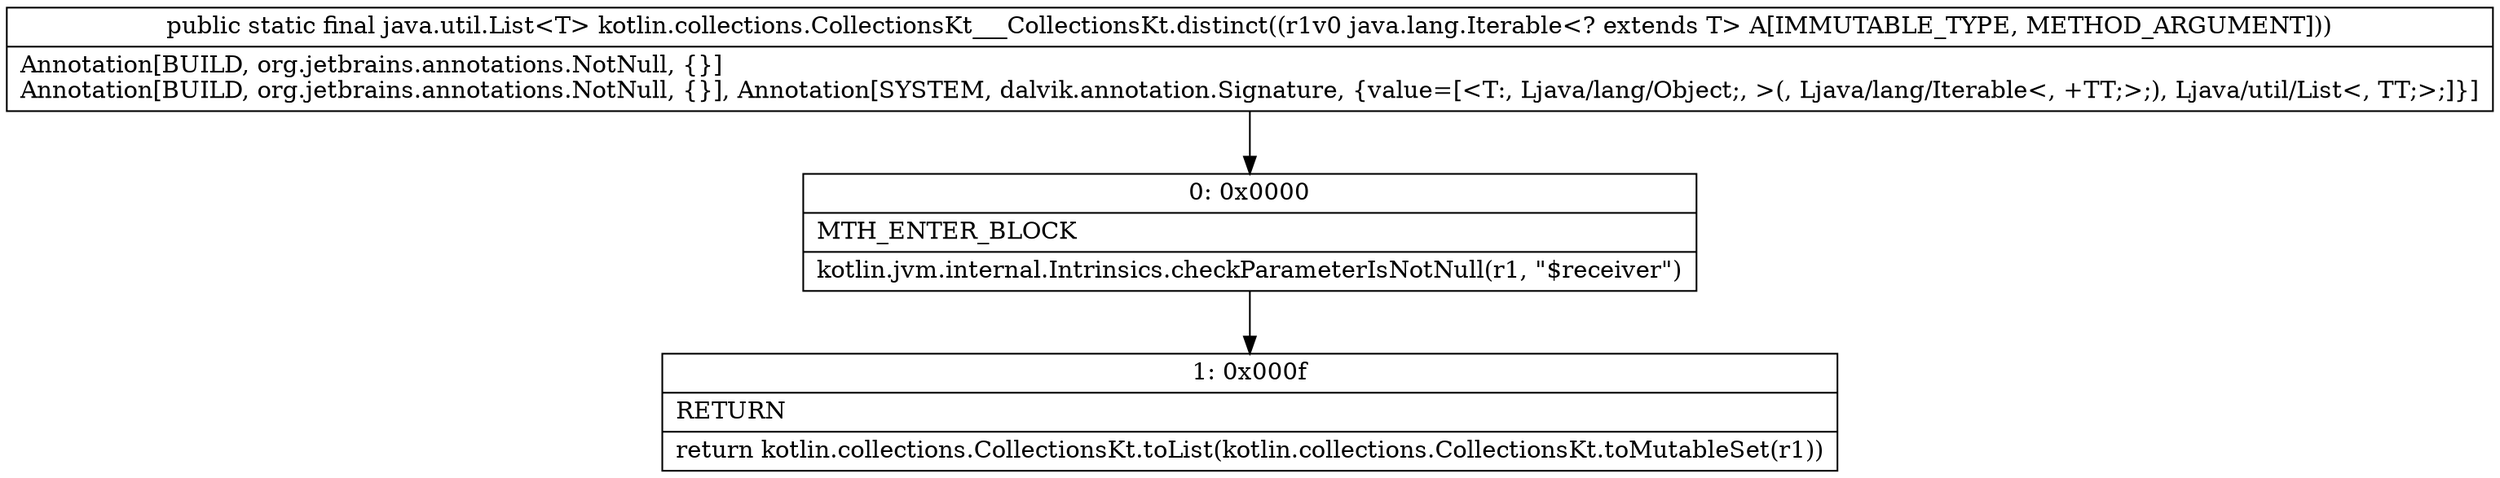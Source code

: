 digraph "CFG forkotlin.collections.CollectionsKt___CollectionsKt.distinct(Ljava\/lang\/Iterable;)Ljava\/util\/List;" {
Node_0 [shape=record,label="{0\:\ 0x0000|MTH_ENTER_BLOCK\l|kotlin.jvm.internal.Intrinsics.checkParameterIsNotNull(r1, \"$receiver\")\l}"];
Node_1 [shape=record,label="{1\:\ 0x000f|RETURN\l|return kotlin.collections.CollectionsKt.toList(kotlin.collections.CollectionsKt.toMutableSet(r1))\l}"];
MethodNode[shape=record,label="{public static final java.util.List\<T\> kotlin.collections.CollectionsKt___CollectionsKt.distinct((r1v0 java.lang.Iterable\<? extends T\> A[IMMUTABLE_TYPE, METHOD_ARGUMENT]))  | Annotation[BUILD, org.jetbrains.annotations.NotNull, \{\}]\lAnnotation[BUILD, org.jetbrains.annotations.NotNull, \{\}], Annotation[SYSTEM, dalvik.annotation.Signature, \{value=[\<T:, Ljava\/lang\/Object;, \>(, Ljava\/lang\/Iterable\<, +TT;\>;), Ljava\/util\/List\<, TT;\>;]\}]\l}"];
MethodNode -> Node_0;
Node_0 -> Node_1;
}

